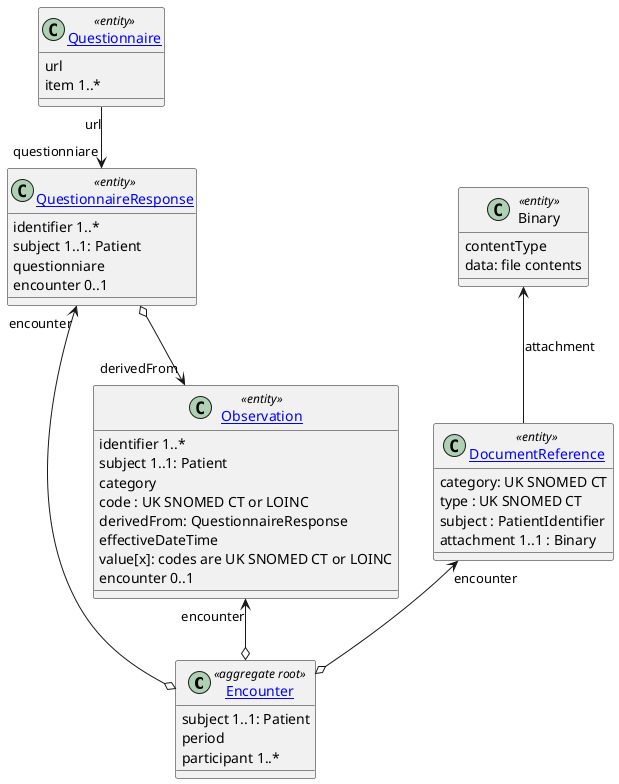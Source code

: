 @startuml


  class "[[StructureDefinition-Encounter.html Encounter]]" as Encounter <<aggregate root>> {
  subject 1..1: Patient
  period
  participant 1..*
  }


  class "[[StructureDefinition-Observation.html Observation]]" as Observation <<entity>> {
    identifier 1..*
    subject 1..1: Patient
    category
    code : UK SNOMED CT or LOINC
    derivedFrom: QuestionnaireResponse
    effectiveDateTime
    value[x]: codes are UK SNOMED CT or LOINC
    encounter 0..1
  }

  class "[[StructureDefinition-QuestionnaireResponse.html QuestionnaireResponse]]" as QuestionnaireResponse <<entity>> {
    identifier 1..*
    subject 1..1: Patient
    questionniare
    encounter 0..1
  }

  class "[[StructureDefinition-Questionnaire.html Questionnaire]]" as Questionnaire <<entity>> {
    url
    item 1..*
  }


  class "[[StructureDefinition-DocumentReference.html DocumentReference]]" as DocumentEntry <<entity>> {
    category: UK SNOMED CT
    type : UK SNOMED CT
    subject : PatientIdentifier
    attachment 1..1 : Binary
  }

  class Binary <<entity>> {
  contentType
  data: file contents
  }



Observation "encounter" <--o Encounter
DocumentEntry "encounter" <--o Encounter
QuestionnaireResponse "encounter" <--o Encounter

QuestionnaireResponse o--> "derivedFrom" Observation

Binary <-- DocumentEntry : attachment

Questionnaire "url" --> "questionniare" QuestionnaireResponse



@enduml
